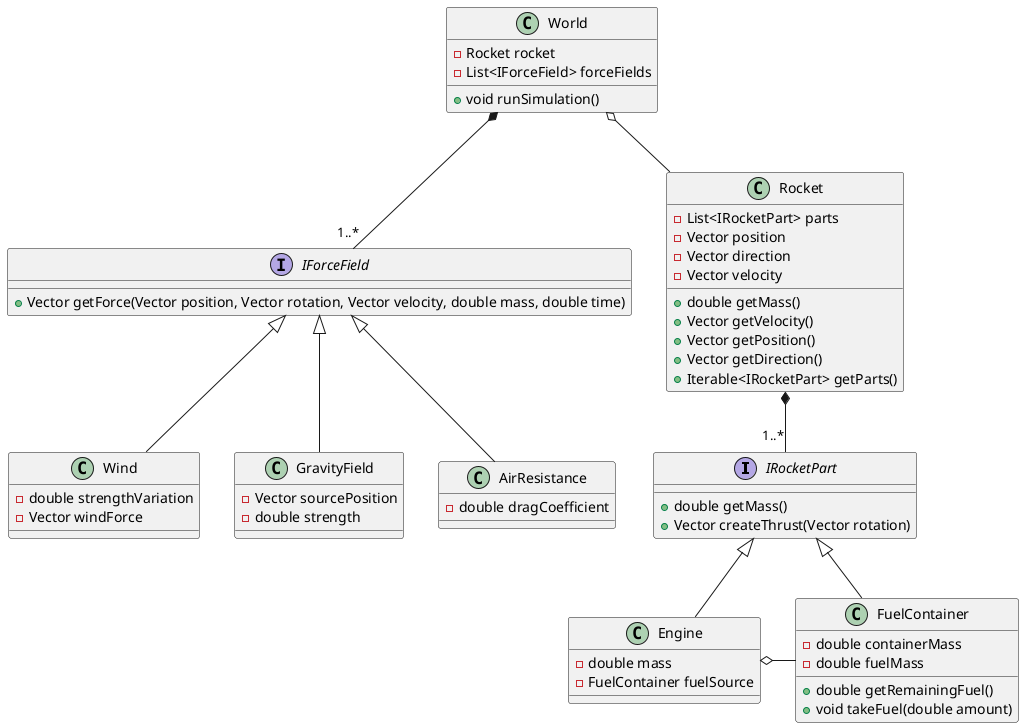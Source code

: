 @startuml

interface IRocketPart {
  + double getMass()
  + Vector createThrust(Vector rotation)
}

interface IForceField {
  + Vector getForce(Vector position, Vector rotation, Vector velocity, double mass, double time)
}

class Wind {
  - double strengthVariation
  - Vector windForce
}

class GravityField {
  - Vector sourcePosition
  - double strength
}

class AirResistance {
  - double dragCoefficient
}


World o-- Rocket
World *-- "1..*" IForceField

Rocket *-- "1..*" IRocketPart

IForceField <|-- Wind
IForceField <|-- GravityField
IForceField <|-- AirResistance

IRocketPart <|-- FuelContainer
IRocketPart <|-- Engine

Engine o- FuelContainer

class Engine {
  - double mass
  - FuelContainer fuelSource
}

class FuelContainer {
  - double containerMass
  - double fuelMass

  + double getRemainingFuel()
  + void takeFuel(double amount)
}

class World {
  - Rocket rocket
  - List<IForceField> forceFields

  + void runSimulation()
}

class Rocket {
  - List<IRocketPart> parts
  - Vector position
  - Vector direction
  - Vector velocity

  + double getMass()
  + Vector getVelocity()
  + Vector getPosition()
  + Vector getDirection()
  + Iterable<IRocketPart> getParts()
}

@enduml